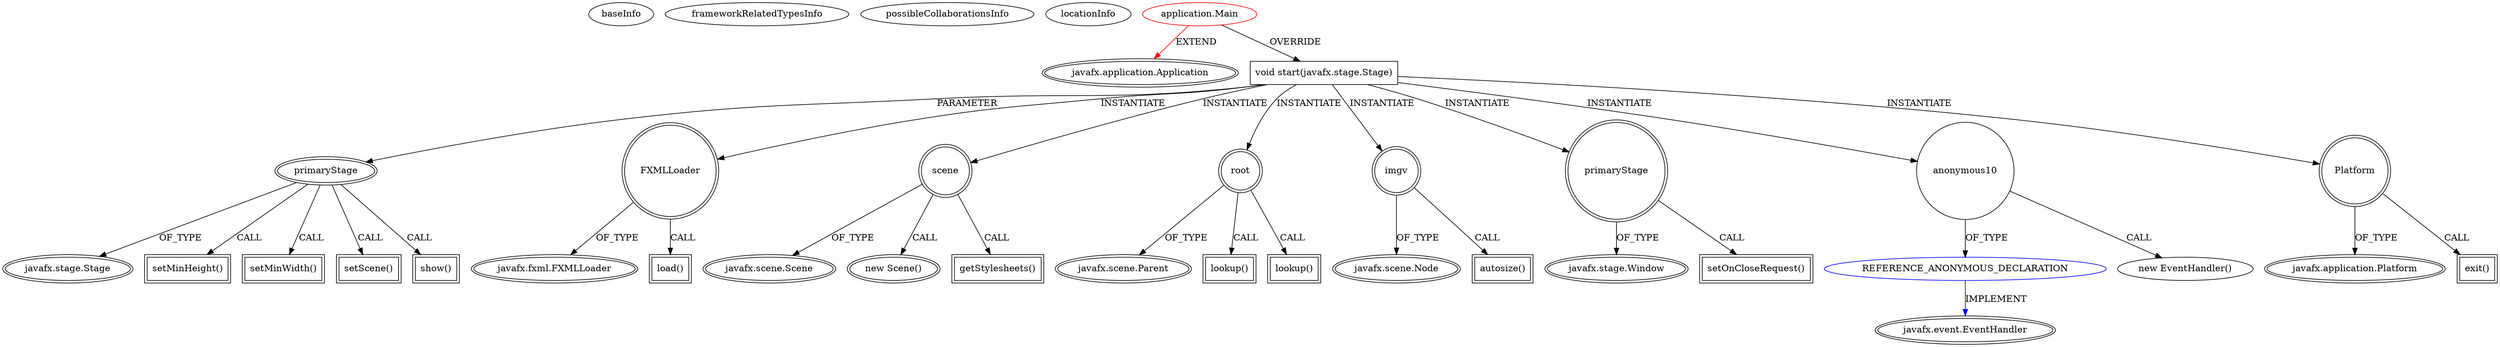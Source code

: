 digraph {
baseInfo[graphId=1206,category="extension_graph",isAnonymous=false,possibleRelation=true]
frameworkRelatedTypesInfo[0="javafx.application.Application"]
possibleCollaborationsInfo[0="1206~OVERRIDING_METHOD_DECLARATION-INSTANTIATION-~javafx.application.Application ~javafx.event.EventHandler ~false~true"]
locationInfo[projectName="SeventhSon-CGFilters",filePath="/SeventhSon-CGFilters/CGFilters-master/src/application/Main.java",contextSignature="Main",graphId="1206"]
0[label="application.Main",vertexType="ROOT_CLIENT_CLASS_DECLARATION",isFrameworkType=false,color=red]
1[label="javafx.application.Application",vertexType="FRAMEWORK_CLASS_TYPE",isFrameworkType=true,peripheries=2]
2[label="void start(javafx.stage.Stage)",vertexType="OVERRIDING_METHOD_DECLARATION",isFrameworkType=false,shape=box]
3[label="primaryStage",vertexType="PARAMETER_DECLARATION",isFrameworkType=true,peripheries=2]
4[label="javafx.stage.Stage",vertexType="FRAMEWORK_CLASS_TYPE",isFrameworkType=true,peripheries=2]
5[label="FXMLLoader",vertexType="VARIABLE_EXPRESION",isFrameworkType=true,peripheries=2,shape=circle]
7[label="javafx.fxml.FXMLLoader",vertexType="FRAMEWORK_CLASS_TYPE",isFrameworkType=true,peripheries=2]
6[label="load()",vertexType="INSIDE_CALL",isFrameworkType=true,peripheries=2,shape=box]
9[label="scene",vertexType="VARIABLE_EXPRESION",isFrameworkType=true,peripheries=2,shape=circle]
10[label="javafx.scene.Scene",vertexType="FRAMEWORK_CLASS_TYPE",isFrameworkType=true,peripheries=2]
8[label="new Scene()",vertexType="CONSTRUCTOR_CALL",isFrameworkType=true,peripheries=2]
12[label="getStylesheets()",vertexType="INSIDE_CALL",isFrameworkType=true,peripheries=2,shape=box]
13[label="root",vertexType="VARIABLE_EXPRESION",isFrameworkType=true,peripheries=2,shape=circle]
15[label="javafx.scene.Parent",vertexType="FRAMEWORK_CLASS_TYPE",isFrameworkType=true,peripheries=2]
14[label="lookup()",vertexType="INSIDE_CALL",isFrameworkType=true,peripheries=2,shape=box]
17[label="lookup()",vertexType="INSIDE_CALL",isFrameworkType=true,peripheries=2,shape=box]
18[label="imgv",vertexType="VARIABLE_EXPRESION",isFrameworkType=true,peripheries=2,shape=circle]
20[label="javafx.scene.Node",vertexType="FRAMEWORK_CLASS_TYPE",isFrameworkType=true,peripheries=2]
19[label="autosize()",vertexType="INSIDE_CALL",isFrameworkType=true,peripheries=2,shape=box]
22[label="setMinHeight()",vertexType="INSIDE_CALL",isFrameworkType=true,peripheries=2,shape=box]
24[label="setMinWidth()",vertexType="INSIDE_CALL",isFrameworkType=true,peripheries=2,shape=box]
26[label="setScene()",vertexType="INSIDE_CALL",isFrameworkType=true,peripheries=2,shape=box]
27[label="primaryStage",vertexType="VARIABLE_EXPRESION",isFrameworkType=true,peripheries=2,shape=circle]
29[label="javafx.stage.Window",vertexType="FRAMEWORK_CLASS_TYPE",isFrameworkType=true,peripheries=2]
28[label="setOnCloseRequest()",vertexType="INSIDE_CALL",isFrameworkType=true,peripheries=2,shape=box]
31[label="anonymous10",vertexType="VARIABLE_EXPRESION",isFrameworkType=false,shape=circle]
32[label="REFERENCE_ANONYMOUS_DECLARATION",vertexType="REFERENCE_ANONYMOUS_DECLARATION",isFrameworkType=false,color=blue]
33[label="javafx.event.EventHandler",vertexType="FRAMEWORK_INTERFACE_TYPE",isFrameworkType=true,peripheries=2]
30[label="new EventHandler()",vertexType="CONSTRUCTOR_CALL",isFrameworkType=false]
34[label="Platform",vertexType="VARIABLE_EXPRESION",isFrameworkType=true,peripheries=2,shape=circle]
36[label="javafx.application.Platform",vertexType="FRAMEWORK_CLASS_TYPE",isFrameworkType=true,peripheries=2]
35[label="exit()",vertexType="INSIDE_CALL",isFrameworkType=true,peripheries=2,shape=box]
38[label="show()",vertexType="INSIDE_CALL",isFrameworkType=true,peripheries=2,shape=box]
0->1[label="EXTEND",color=red]
0->2[label="OVERRIDE"]
3->4[label="OF_TYPE"]
2->3[label="PARAMETER"]
2->5[label="INSTANTIATE"]
5->7[label="OF_TYPE"]
5->6[label="CALL"]
2->9[label="INSTANTIATE"]
9->10[label="OF_TYPE"]
9->8[label="CALL"]
9->12[label="CALL"]
2->13[label="INSTANTIATE"]
13->15[label="OF_TYPE"]
13->14[label="CALL"]
13->17[label="CALL"]
2->18[label="INSTANTIATE"]
18->20[label="OF_TYPE"]
18->19[label="CALL"]
3->22[label="CALL"]
3->24[label="CALL"]
3->26[label="CALL"]
2->27[label="INSTANTIATE"]
27->29[label="OF_TYPE"]
27->28[label="CALL"]
2->31[label="INSTANTIATE"]
32->33[label="IMPLEMENT",color=blue]
31->32[label="OF_TYPE"]
31->30[label="CALL"]
2->34[label="INSTANTIATE"]
34->36[label="OF_TYPE"]
34->35[label="CALL"]
3->38[label="CALL"]
}
